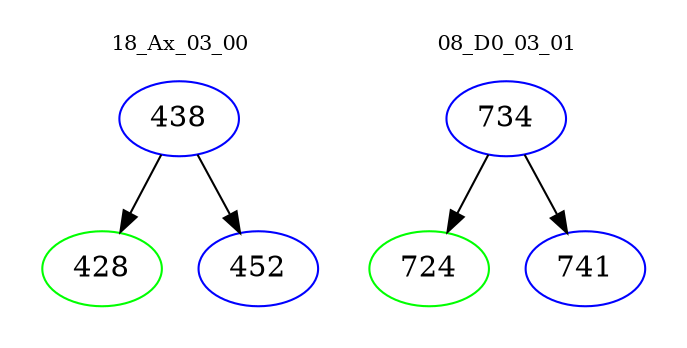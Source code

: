 digraph{
subgraph cluster_0 {
color = white
label = "18_Ax_03_00";
fontsize=10;
T0_438 [label="438", color="blue"]
T0_438 -> T0_428 [color="black"]
T0_428 [label="428", color="green"]
T0_438 -> T0_452 [color="black"]
T0_452 [label="452", color="blue"]
}
subgraph cluster_1 {
color = white
label = "08_D0_03_01";
fontsize=10;
T1_734 [label="734", color="blue"]
T1_734 -> T1_724 [color="black"]
T1_724 [label="724", color="green"]
T1_734 -> T1_741 [color="black"]
T1_741 [label="741", color="blue"]
}
}

